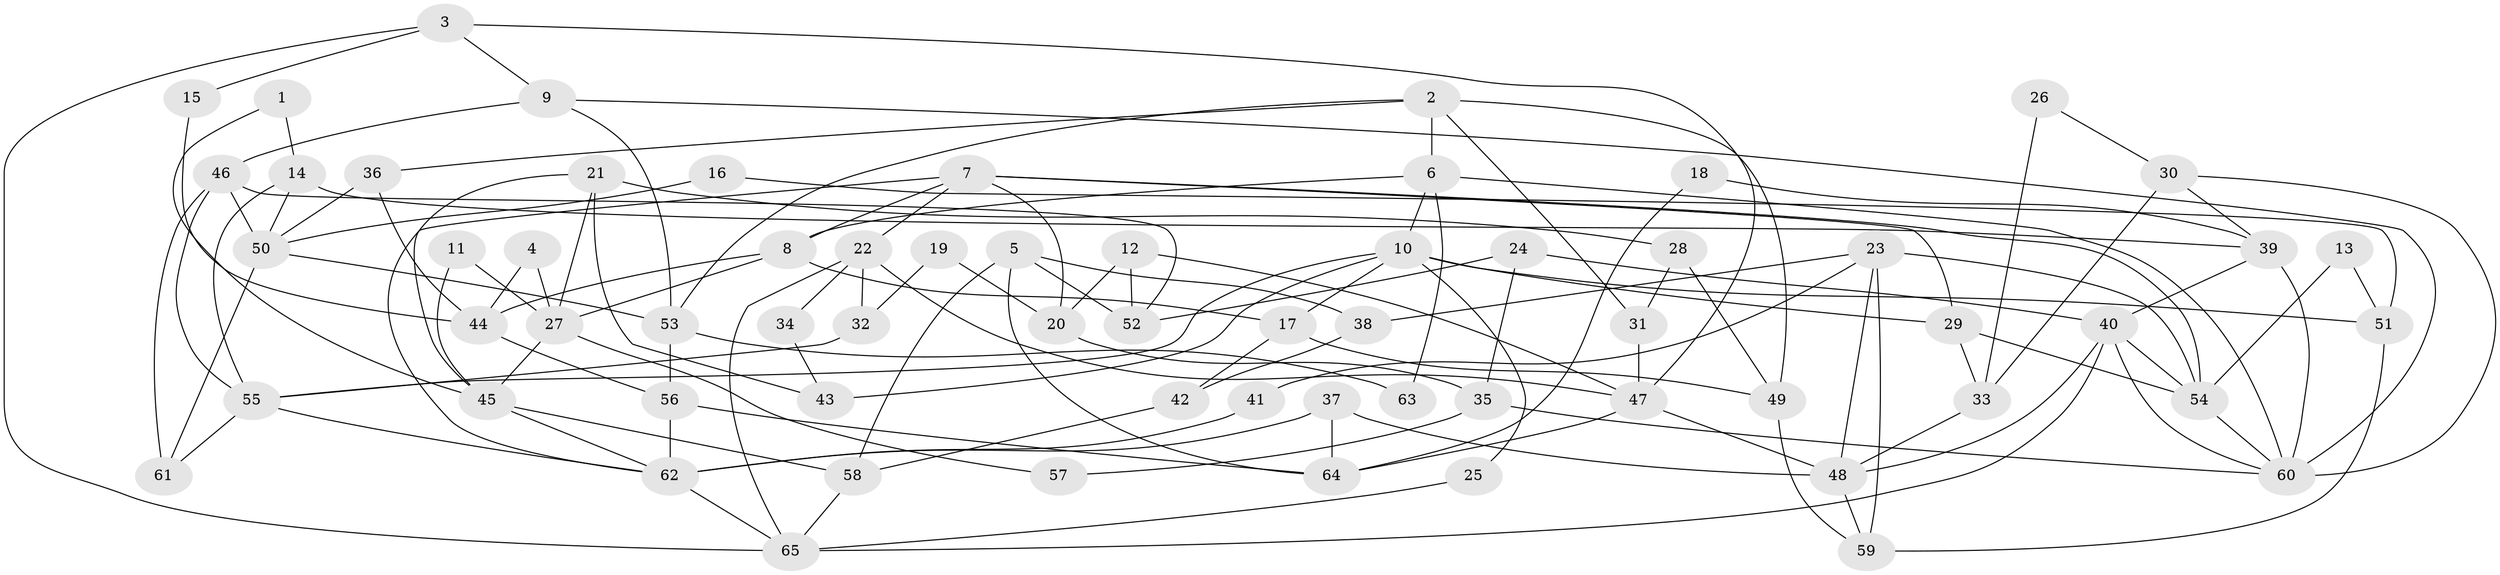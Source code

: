 // coarse degree distribution, {13: 0.03125, 15: 0.03125, 4: 0.09375, 2: 0.1875, 8: 0.03125, 12: 0.0625, 7: 0.0625, 3: 0.25, 6: 0.125, 5: 0.0625, 9: 0.03125, 1: 0.03125}
// Generated by graph-tools (version 1.1) at 2025/19/03/04/25 18:19:00]
// undirected, 65 vertices, 130 edges
graph export_dot {
graph [start="1"]
  node [color=gray90,style=filled];
  1;
  2;
  3;
  4;
  5;
  6;
  7;
  8;
  9;
  10;
  11;
  12;
  13;
  14;
  15;
  16;
  17;
  18;
  19;
  20;
  21;
  22;
  23;
  24;
  25;
  26;
  27;
  28;
  29;
  30;
  31;
  32;
  33;
  34;
  35;
  36;
  37;
  38;
  39;
  40;
  41;
  42;
  43;
  44;
  45;
  46;
  47;
  48;
  49;
  50;
  51;
  52;
  53;
  54;
  55;
  56;
  57;
  58;
  59;
  60;
  61;
  62;
  63;
  64;
  65;
  1 -- 45;
  1 -- 14;
  2 -- 53;
  2 -- 6;
  2 -- 31;
  2 -- 36;
  2 -- 49;
  3 -- 9;
  3 -- 65;
  3 -- 15;
  3 -- 47;
  4 -- 27;
  4 -- 44;
  5 -- 38;
  5 -- 64;
  5 -- 52;
  5 -- 58;
  6 -- 10;
  6 -- 60;
  6 -- 8;
  6 -- 63;
  7 -- 62;
  7 -- 29;
  7 -- 8;
  7 -- 20;
  7 -- 22;
  7 -- 54;
  8 -- 17;
  8 -- 27;
  8 -- 44;
  9 -- 46;
  9 -- 60;
  9 -- 53;
  10 -- 55;
  10 -- 17;
  10 -- 25;
  10 -- 29;
  10 -- 43;
  10 -- 51;
  11 -- 45;
  11 -- 27;
  12 -- 20;
  12 -- 47;
  12 -- 52;
  13 -- 51;
  13 -- 54;
  14 -- 39;
  14 -- 55;
  14 -- 50;
  15 -- 44;
  16 -- 51;
  16 -- 50;
  17 -- 49;
  17 -- 42;
  18 -- 64;
  18 -- 39;
  19 -- 32;
  19 -- 20;
  20 -- 35;
  21 -- 27;
  21 -- 45;
  21 -- 28;
  21 -- 43;
  22 -- 47;
  22 -- 32;
  22 -- 34;
  22 -- 65;
  23 -- 59;
  23 -- 54;
  23 -- 38;
  23 -- 41;
  23 -- 48;
  24 -- 40;
  24 -- 52;
  24 -- 35;
  25 -- 65;
  26 -- 33;
  26 -- 30;
  27 -- 45;
  27 -- 57;
  28 -- 31;
  28 -- 49;
  29 -- 54;
  29 -- 33;
  30 -- 33;
  30 -- 39;
  30 -- 60;
  31 -- 47;
  32 -- 55;
  33 -- 48;
  34 -- 43;
  35 -- 60;
  35 -- 57;
  36 -- 50;
  36 -- 44;
  37 -- 62;
  37 -- 48;
  37 -- 64;
  38 -- 42;
  39 -- 60;
  39 -- 40;
  40 -- 60;
  40 -- 48;
  40 -- 54;
  40 -- 65;
  41 -- 62;
  42 -- 58;
  44 -- 56;
  45 -- 58;
  45 -- 62;
  46 -- 61;
  46 -- 52;
  46 -- 50;
  46 -- 55;
  47 -- 64;
  47 -- 48;
  48 -- 59;
  49 -- 59;
  50 -- 53;
  50 -- 61;
  51 -- 59;
  53 -- 56;
  53 -- 63;
  54 -- 60;
  55 -- 62;
  55 -- 61;
  56 -- 62;
  56 -- 64;
  58 -- 65;
  62 -- 65;
}
